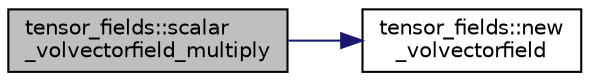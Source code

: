 digraph "tensor_fields::scalar_volvectorfield_multiply"
{
 // LATEX_PDF_SIZE
  edge [fontname="Helvetica",fontsize="10",labelfontname="Helvetica",labelfontsize="10"];
  node [fontname="Helvetica",fontsize="10",shape=record];
  rankdir="LR";
  Node1 [label="tensor_fields::scalar\l_volvectorfield_multiply",height=0.2,width=0.4,color="black", fillcolor="grey75", style="filled", fontcolor="black",tooltip=" "];
  Node1 -> Node2 [color="midnightblue",fontsize="10",style="solid",fontname="Helvetica"];
  Node2 [label="tensor_fields::new\l_volvectorfield",height=0.2,width=0.4,color="black", fillcolor="white", style="filled",URL="$namespacetensor__fields.html#a664e85f0e946cc3941933db9794fefe5",tooltip=" "];
}
